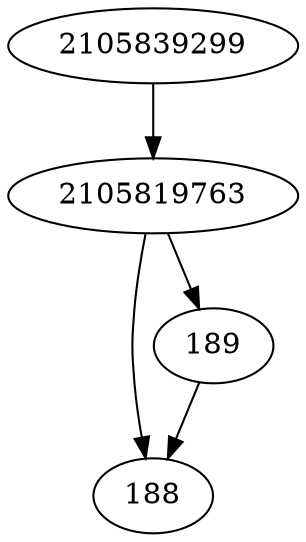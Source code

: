 strict digraph  {
2105819763;
2105839299;
188;
189;
2105819763 -> 188;
2105819763 -> 189;
2105839299 -> 2105819763;
189 -> 188;
}
